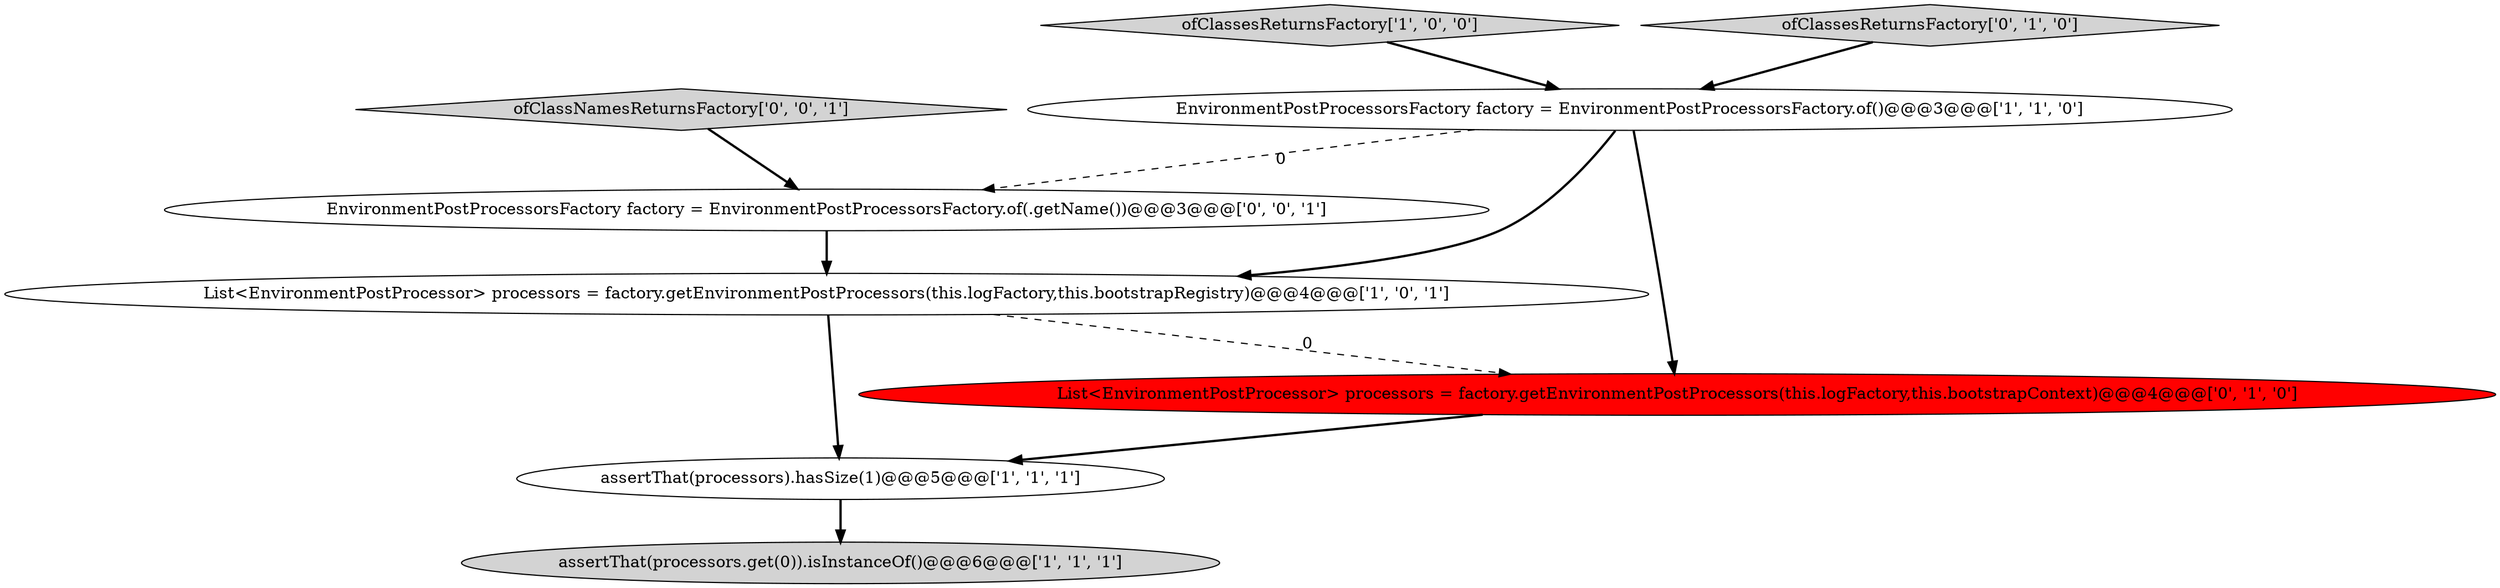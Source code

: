 digraph {
7 [style = filled, label = "EnvironmentPostProcessorsFactory factory = EnvironmentPostProcessorsFactory.of(.getName())@@@3@@@['0', '0', '1']", fillcolor = white, shape = ellipse image = "AAA0AAABBB3BBB"];
0 [style = filled, label = "assertThat(processors.get(0)).isInstanceOf()@@@6@@@['1', '1', '1']", fillcolor = lightgray, shape = ellipse image = "AAA0AAABBB1BBB"];
2 [style = filled, label = "EnvironmentPostProcessorsFactory factory = EnvironmentPostProcessorsFactory.of()@@@3@@@['1', '1', '0']", fillcolor = white, shape = ellipse image = "AAA0AAABBB1BBB"];
8 [style = filled, label = "ofClassNamesReturnsFactory['0', '0', '1']", fillcolor = lightgray, shape = diamond image = "AAA0AAABBB3BBB"];
3 [style = filled, label = "ofClassesReturnsFactory['1', '0', '0']", fillcolor = lightgray, shape = diamond image = "AAA0AAABBB1BBB"];
1 [style = filled, label = "assertThat(processors).hasSize(1)@@@5@@@['1', '1', '1']", fillcolor = white, shape = ellipse image = "AAA0AAABBB1BBB"];
6 [style = filled, label = "ofClassesReturnsFactory['0', '1', '0']", fillcolor = lightgray, shape = diamond image = "AAA0AAABBB2BBB"];
4 [style = filled, label = "List<EnvironmentPostProcessor> processors = factory.getEnvironmentPostProcessors(this.logFactory,this.bootstrapRegistry)@@@4@@@['1', '0', '1']", fillcolor = white, shape = ellipse image = "AAA0AAABBB1BBB"];
5 [style = filled, label = "List<EnvironmentPostProcessor> processors = factory.getEnvironmentPostProcessors(this.logFactory,this.bootstrapContext)@@@4@@@['0', '1', '0']", fillcolor = red, shape = ellipse image = "AAA1AAABBB2BBB"];
4->5 [style = dashed, label="0"];
5->1 [style = bold, label=""];
4->1 [style = bold, label=""];
1->0 [style = bold, label=""];
7->4 [style = bold, label=""];
3->2 [style = bold, label=""];
2->7 [style = dashed, label="0"];
2->4 [style = bold, label=""];
8->7 [style = bold, label=""];
2->5 [style = bold, label=""];
6->2 [style = bold, label=""];
}
